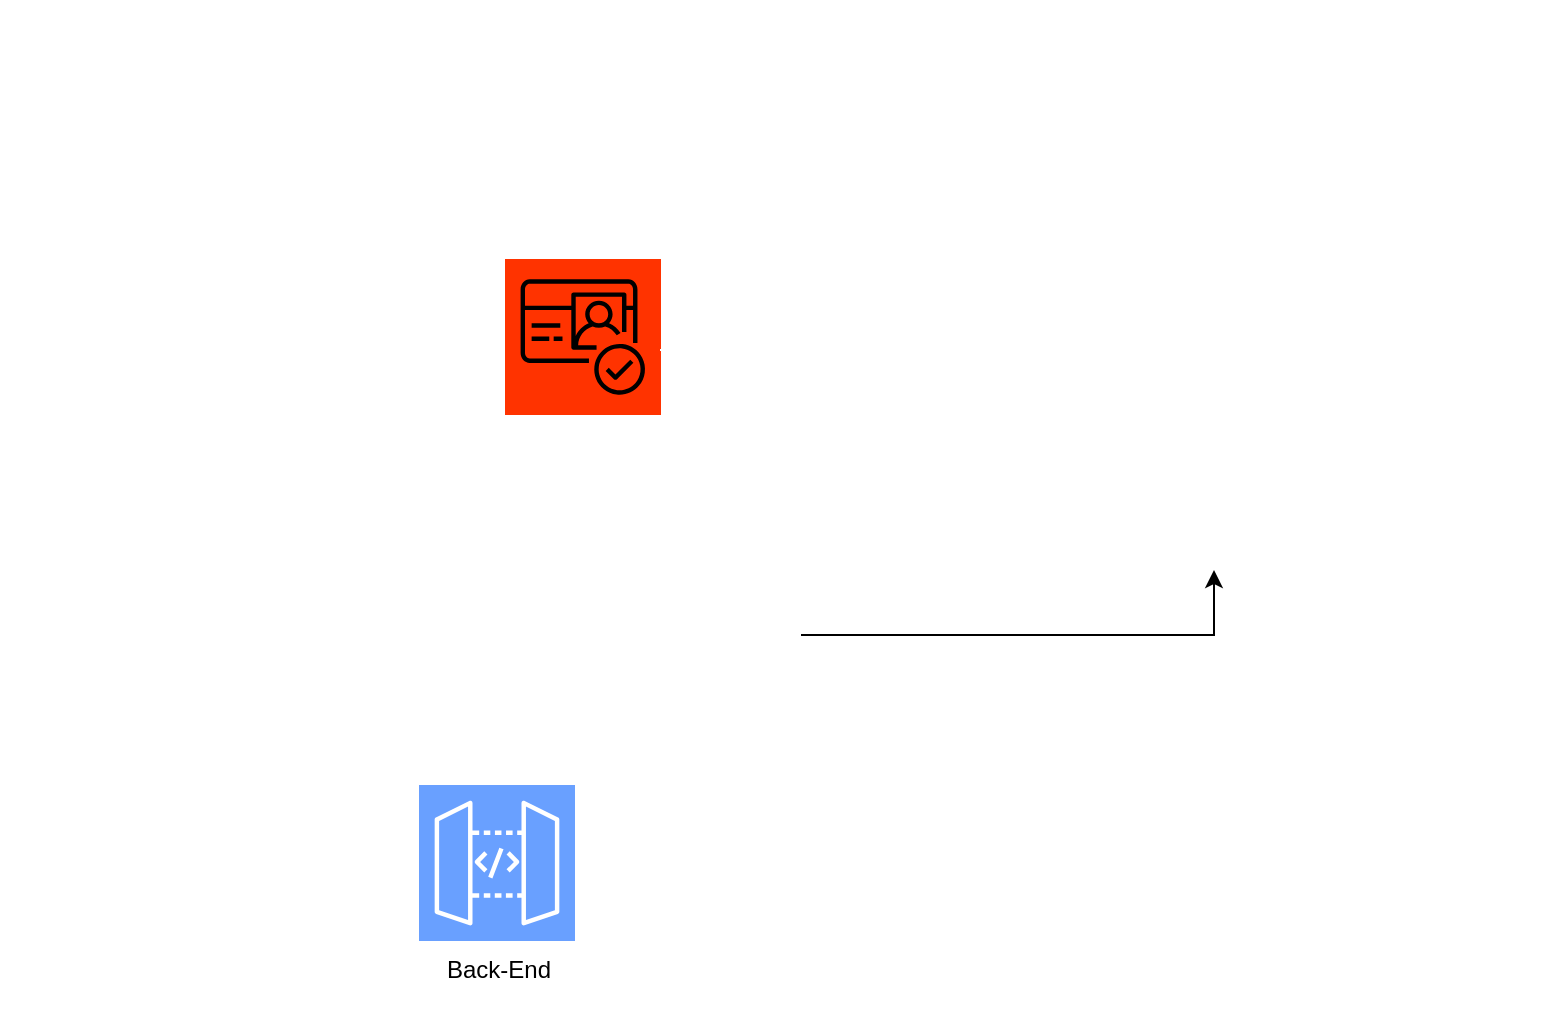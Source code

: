 <mxfile version="24.7.16">
  <diagram id="Ht1M8jgEwFfnCIfOTk4-" name="Page-1">
    <mxGraphModel dx="500" dy="1092" grid="1" gridSize="10" guides="1" tooltips="1" connect="1" arrows="1" fold="1" page="1" pageScale="1" pageWidth="1169" pageHeight="827" math="0" shadow="0">
      <root>
        <mxCell id="0" />
        <mxCell id="1" parent="0" />
        <mxCell id="UEzPUAAOIrF-is8g5C7q-127" style="edgeStyle=orthogonalEdgeStyle;rounded=0;orthogonalLoop=1;jettySize=auto;html=1;startArrow=open;startFill=0;endArrow=open;endFill=0;strokeWidth=2;labelBackgroundColor=none;fontColor=default;strokeColor=#FFFFFF;" parent="1" source="UEzPUAAOIrF-is8g5C7q-110" target="UEzPUAAOIrF-is8g5C7q-114" edge="1">
          <mxGeometry relative="1" as="geometry">
            <Array as="points">
              <mxPoint x="311.5" y="281.5" />
              <mxPoint x="311.5" y="361.5" />
            </Array>
          </mxGeometry>
        </mxCell>
        <mxCell id="UEzPUAAOIrF-is8g5C7q-139" style="edgeStyle=orthogonalEdgeStyle;rounded=0;orthogonalLoop=1;jettySize=auto;html=1;startArrow=open;startFill=0;endArrow=open;endFill=0;strokeWidth=2;labelBackgroundColor=none;fontColor=default;strokeColor=#FFFFFF;" parent="1" source="UEzPUAAOIrF-is8g5C7q-110" target="UEzPUAAOIrF-is8g5C7q-111" edge="1">
          <mxGeometry relative="1" as="geometry">
            <mxPoint x="270.285" y="261.676" as="sourcePoint" />
            <mxPoint x="422.5" y="124.029" as="targetPoint" />
            <Array as="points">
              <mxPoint x="311.5" y="261.5" />
              <mxPoint x="311.5" y="121.5" />
            </Array>
          </mxGeometry>
        </mxCell>
        <mxCell id="UEzPUAAOIrF-is8g5C7q-110" value="&lt;font color=&quot;#ffffff&quot;&gt;Application&lt;/font&gt;" style="outlineConnect=0;dashed=0;verticalLabelPosition=bottom;verticalAlign=top;align=center;html=1;fontSize=12;fontStyle=0;aspect=fixed;shape=mxgraph.aws4.illustration_notification;pointerEvents=1;labelBackgroundColor=none;fillColor=#FFFFFF;" parent="1" vertex="1">
          <mxGeometry x="160.5" y="221.5" width="100" height="81" as="geometry" />
        </mxCell>
        <mxCell id="UEzPUAAOIrF-is8g5C7q-111" value="" style="outlineConnect=0;gradientDirection=north;dashed=0;verticalLabelPosition=bottom;verticalAlign=top;align=center;html=1;fontSize=12;fontStyle=0;aspect=fixed;shape=mxgraph.aws4.resourceIcon;resIcon=mxgraph.aws4.cognito;labelBackgroundColor=none;strokeColor=#000000;fillColor=#FF3300;" parent="1" vertex="1">
          <mxGeometry x="412.5" y="74.5" width="78" height="78" as="geometry" />
        </mxCell>
        <mxCell id="UEzPUAAOIrF-is8g5C7q-114" value="&lt;font color=&quot;#000000&quot;&gt;Back-End&lt;/font&gt;" style="outlineConnect=0;gradientDirection=north;dashed=0;verticalLabelPosition=bottom;verticalAlign=top;align=center;html=1;fontSize=12;fontStyle=0;aspect=fixed;shape=mxgraph.aws4.resourceIcon;resIcon=mxgraph.aws4.api_gateway;labelBackgroundColor=none;strokeColor=#FFFFFF;fillColor=#69A0FF;" parent="1" vertex="1">
          <mxGeometry x="369.5" y="337.5" width="78" height="78" as="geometry" />
        </mxCell>
        <mxCell id="kZcHzk28fJYrbu4TfanV-2" value="" style="endArrow=classic;html=1;rounded=0;fontSize=12;startSize=8;endSize=8;curved=1;labelBackgroundColor=none;fontColor=default;strokeColor=#FFFFFF;" parent="1" edge="1">
          <mxGeometry width="50" height="50" relative="1" as="geometry">
            <mxPoint x="490" y="120" as="sourcePoint" />
            <mxPoint x="560" y="120" as="targetPoint" />
          </mxGeometry>
        </mxCell>
        <mxCell id="kZcHzk28fJYrbu4TfanV-3" value="" style="endArrow=classic;html=1;rounded=0;fontSize=12;startSize=8;endSize=8;curved=1;labelBackgroundColor=none;fontColor=default;strokeColor=#FFFFFF;" parent="1" edge="1">
          <mxGeometry width="50" height="50" relative="1" as="geometry">
            <mxPoint x="447.5" y="360" as="sourcePoint" />
            <mxPoint x="517.5" y="360" as="targetPoint" />
          </mxGeometry>
        </mxCell>
        <mxCell id="kZcHzk28fJYrbu4TfanV-4" value="" style="endArrow=classic;html=1;rounded=0;fontSize=12;startSize=8;endSize=8;curved=1;labelBackgroundColor=none;fontColor=default;strokeColor=#FFFFFF;" parent="1" edge="1">
          <mxGeometry width="50" height="50" relative="1" as="geometry">
            <mxPoint x="520" y="440" as="sourcePoint" />
            <mxPoint x="520" y="280" as="targetPoint" />
          </mxGeometry>
        </mxCell>
        <mxCell id="kZcHzk28fJYrbu4TfanV-5" value="" style="endArrow=classic;html=1;rounded=0;fontSize=12;startSize=8;endSize=8;curved=1;labelBackgroundColor=none;fontColor=default;strokeColor=#FFFFFF;" parent="1" edge="1">
          <mxGeometry width="50" height="50" relative="1" as="geometry">
            <mxPoint x="520" y="360" as="sourcePoint" />
            <mxPoint x="600" y="360" as="targetPoint" />
          </mxGeometry>
        </mxCell>
        <mxCell id="kZcHzk28fJYrbu4TfanV-6" value="" style="endArrow=classic;html=1;rounded=0;fontSize=12;startSize=8;endSize=8;curved=1;labelBackgroundColor=none;fontColor=default;strokeColor=#FFFFFF;" parent="1" edge="1">
          <mxGeometry width="50" height="50" relative="1" as="geometry">
            <mxPoint x="520" y="440" as="sourcePoint" />
            <mxPoint x="600" y="440" as="targetPoint" />
          </mxGeometry>
        </mxCell>
        <mxCell id="kZcHzk28fJYrbu4TfanV-7" value="" style="endArrow=none;html=1;rounded=0;fontSize=12;startSize=8;endSize=8;curved=1;labelBackgroundColor=none;fontColor=default;strokeColor=#FFFFFF;" parent="1" edge="1">
          <mxGeometry width="50" height="50" relative="1" as="geometry">
            <mxPoint x="560" y="200" as="sourcePoint" />
            <mxPoint x="560" y="40" as="targetPoint" />
          </mxGeometry>
        </mxCell>
        <mxCell id="kZcHzk28fJYrbu4TfanV-9" value="" style="endArrow=classic;html=1;rounded=0;fontSize=12;startSize=8;endSize=8;curved=1;labelBackgroundColor=none;fontColor=default;strokeColor=#FFFFFF;" parent="1" edge="1">
          <mxGeometry width="50" height="50" relative="1" as="geometry">
            <mxPoint x="560" y="40" as="sourcePoint" />
            <mxPoint x="640" y="40" as="targetPoint" />
          </mxGeometry>
        </mxCell>
        <mxCell id="kZcHzk28fJYrbu4TfanV-10" value="" style="endArrow=classic;html=1;rounded=0;fontSize=12;startSize=8;endSize=8;curved=1;entryX=0.664;entryY=0.947;entryDx=0;entryDy=0;entryPerimeter=0;labelBackgroundColor=none;fontColor=default;strokeColor=#FFFFFF;" parent="1" edge="1">
          <mxGeometry width="50" height="50" relative="1" as="geometry">
            <mxPoint x="560" y="120" as="sourcePoint" />
            <mxPoint x="641.4" y="120.41" as="targetPoint" />
          </mxGeometry>
        </mxCell>
        <mxCell id="kZcHzk28fJYrbu4TfanV-11" value="&lt;b style=&quot;font-size: 11px;&quot;&gt;&lt;font color=&quot;#ffffff&quot;&gt;User Session/Interaction Data&lt;/font&gt;&lt;/b&gt;" style="text;html=1;align=center;verticalAlign=middle;resizable=0;points=[];autosize=1;fontSize=11;labelBackgroundColor=none;strokeColor=#FFFFFF;" parent="1" vertex="1">
          <mxGeometry x="604.03" y="426" width="180" height="30" as="geometry" />
        </mxCell>
        <mxCell id="kZcHzk28fJYrbu4TfanV-12" value="&lt;b style=&quot;font-size: 11px;&quot;&gt;&lt;font color=&quot;#ffffff&quot;&gt;Cloud Storage (for media, AR models)&lt;/font&gt;&lt;/b&gt;" style="text;html=1;align=center;verticalAlign=middle;resizable=0;points=[];autosize=1;fontSize=11;labelBackgroundColor=none;strokeColor=#FFFFFF;" parent="1" vertex="1">
          <mxGeometry x="610" y="345" width="220" height="30" as="geometry" />
        </mxCell>
        <mxCell id="kZcHzk28fJYrbu4TfanV-14" value="" style="sketch=0;outlineConnect=0;dashed=0;verticalLabelPosition=bottom;verticalAlign=top;align=center;html=1;fontSize=12;fontStyle=0;aspect=fixed;pointerEvents=1;shape=mxgraph.aws4.camera2;labelBackgroundColor=none;strokeColor=#FFFFFF;" parent="1" vertex="1">
          <mxGeometry x="650" y="20" width="44.03" height="35" as="geometry" />
        </mxCell>
        <mxCell id="kZcHzk28fJYrbu4TfanV-15" value="" style="html=1;verticalLabelPosition=bottom;align=center;labelBackgroundColor=none;verticalAlign=top;strokeWidth=2;shadow=0;dashed=0;shape=mxgraph.ios7.icons.note;pointerEvents=1;strokeColor=#FFFFFF;" parent="1" vertex="1">
          <mxGeometry x="652.02" y="94" width="40" height="39" as="geometry" />
        </mxCell>
        <mxCell id="kZcHzk28fJYrbu4TfanV-18" value="&lt;b style=&quot;font-size: 11px;&quot;&gt;&lt;font color=&quot;#ffffff&quot;&gt;AR &lt;span class=&quot;hljs-selector-tag&quot; style=&quot;font-size: 11px;&quot;&gt;Object&lt;/span&gt; Placement UI&lt;/font&gt;&lt;/b&gt;" style="text;html=1;align=center;verticalAlign=middle;resizable=1;points=[];autosize=1;fontSize=11;movable=1;rotatable=1;deletable=1;editable=1;locked=0;connectable=1;labelBackgroundColor=none;strokeColor=#FFFFFF;" parent="1" vertex="1">
          <mxGeometry x="596.29" y="55" width="150" height="30" as="geometry" />
        </mxCell>
        <mxCell id="vuw2rk7U0OtB3GrDGK4F-51" value="" style="edgeStyle=orthogonalEdgeStyle;rounded=0;orthogonalLoop=1;jettySize=auto;html=1;" edge="1" parent="1" source="vuw2rk7U0OtB3GrDGK4F-1" target="vuw2rk7U0OtB3GrDGK4F-37">
          <mxGeometry relative="1" as="geometry" />
        </mxCell>
        <mxCell id="vuw2rk7U0OtB3GrDGK4F-1" value="&lt;b&gt;&lt;font color=&quot;#ffffff&quot;&gt;Music API&lt;/font&gt;&lt;/b&gt;" style="text;html=1;align=center;verticalAlign=middle;resizable=0;points=[];autosize=1;fontSize=11;labelBackgroundColor=none;strokeColor=#FFFFFF;" vertex="1" parent="1">
          <mxGeometry x="480" y="247.5" width="80" height="30" as="geometry" />
        </mxCell>
        <mxCell id="vuw2rk7U0OtB3GrDGK4F-4" value="&lt;b&gt;&lt;font color=&quot;#ffffff&quot;&gt;Music Player UI&lt;/font&gt;&lt;/b&gt;" style="text;html=1;align=center;verticalAlign=middle;resizable=1;points=[];autosize=1;fontSize=11;movable=1;rotatable=1;deletable=1;editable=1;locked=0;connectable=1;labelBackgroundColor=none;strokeColor=#FFFFFF;" vertex="1" parent="1">
          <mxGeometry x="621.58" y="133" width="100" height="30" as="geometry" />
        </mxCell>
        <mxCell id="vuw2rk7U0OtB3GrDGK4F-6" value="" style="endArrow=none;html=1;rounded=0;labelBackgroundColor=none;fontColor=default;strokeColor=#FFFFFF;" edge="1" parent="1">
          <mxGeometry width="50" height="50" relative="1" as="geometry">
            <mxPoint x="700" y="40" as="sourcePoint" />
            <mxPoint x="730" y="40" as="targetPoint" />
          </mxGeometry>
        </mxCell>
        <mxCell id="vuw2rk7U0OtB3GrDGK4F-8" value="" style="endArrow=classic;html=1;rounded=0;labelBackgroundColor=none;fontColor=default;strokeColor=#FFFFFF;" edge="1" parent="1">
          <mxGeometry width="50" height="50" relative="1" as="geometry">
            <mxPoint x="730" y="40" as="sourcePoint" />
            <mxPoint x="730" y="-20" as="targetPoint" />
          </mxGeometry>
        </mxCell>
        <mxCell id="vuw2rk7U0OtB3GrDGK4F-9" value="&lt;b&gt;&lt;font color=&quot;#ffffff&quot;&gt;AR Camera Input&lt;/font&gt;&lt;/b&gt;" style="text;html=1;align=center;verticalAlign=middle;resizable=1;points=[];autosize=1;fillColor=none;fontSize=11;movable=1;rotatable=1;deletable=1;editable=1;locked=0;connectable=1;labelBackgroundColor=none;" vertex="1" parent="1">
          <mxGeometry x="677" y="-55" width="110" height="30" as="geometry" />
        </mxCell>
        <mxCell id="vuw2rk7U0OtB3GrDGK4F-11" value="" style="endArrow=classic;html=1;rounded=0;labelBackgroundColor=none;fontColor=default;strokeColor=#FFFFFF;" edge="1" parent="1">
          <mxGeometry width="50" height="50" relative="1" as="geometry">
            <mxPoint x="730" y="40" as="sourcePoint" />
            <mxPoint x="770" y="40" as="targetPoint" />
          </mxGeometry>
        </mxCell>
        <mxCell id="vuw2rk7U0OtB3GrDGK4F-12" value="&lt;b&gt;&lt;font color=&quot;#ffffff&quot;&gt;AR Object Rendering&lt;/font&gt;&lt;/b&gt;" style="text;html=1;align=center;verticalAlign=middle;resizable=1;points=[];autosize=1;fillColor=none;fontSize=11;movable=1;rotatable=1;deletable=1;editable=1;locked=0;connectable=1;labelBackgroundColor=none;" vertex="1" parent="1">
          <mxGeometry x="772.02" y="25" width="130" height="30" as="geometry" />
        </mxCell>
        <mxCell id="vuw2rk7U0OtB3GrDGK4F-14" value="" style="endArrow=none;html=1;rounded=0;labelBackgroundColor=none;fontColor=default;strokeColor=#FFFFFF;" edge="1" parent="1">
          <mxGeometry width="50" height="50" relative="1" as="geometry">
            <mxPoint x="690" y="120" as="sourcePoint" />
            <mxPoint x="720" y="120" as="targetPoint" />
          </mxGeometry>
        </mxCell>
        <mxCell id="vuw2rk7U0OtB3GrDGK4F-15" value="" style="endArrow=none;html=1;rounded=0;labelBackgroundColor=none;fontColor=default;strokeColor=#FFFFFF;" edge="1" parent="1">
          <mxGeometry width="50" height="50" relative="1" as="geometry">
            <mxPoint x="720" y="133" as="sourcePoint" />
            <mxPoint x="720" y="110" as="targetPoint" />
            <Array as="points">
              <mxPoint x="720" y="117" />
            </Array>
          </mxGeometry>
        </mxCell>
        <mxCell id="vuw2rk7U0OtB3GrDGK4F-17" value="" style="shape=partialRectangle;whiteSpace=wrap;html=1;bottom=0;right=0;labelBackgroundColor=none;strokeColor=#FFFFFF;" vertex="1" parent="1">
          <mxGeometry x="720" y="103.5" width="41.98" height="16.5" as="geometry" />
        </mxCell>
        <mxCell id="vuw2rk7U0OtB3GrDGK4F-18" value="" style="endArrow=classic;html=1;rounded=0;exitX=1;exitY=0;exitDx=0;exitDy=0;labelBackgroundColor=none;fontColor=default;strokeColor=#FFFFFF;" edge="1" parent="1" source="vuw2rk7U0OtB3GrDGK4F-17">
          <mxGeometry width="50" height="50" relative="1" as="geometry">
            <mxPoint x="770" y="110" as="sourcePoint" />
            <mxPoint x="800" y="103" as="targetPoint" />
          </mxGeometry>
        </mxCell>
        <mxCell id="vuw2rk7U0OtB3GrDGK4F-23" value="" style="endArrow=none;html=1;rounded=0;labelBackgroundColor=none;fontColor=default;strokeColor=#FFFFFF;" edge="1" parent="1">
          <mxGeometry width="50" height="50" relative="1" as="geometry">
            <mxPoint x="720" y="133" as="sourcePoint" />
            <mxPoint x="790" y="133" as="targetPoint" />
          </mxGeometry>
        </mxCell>
        <mxCell id="vuw2rk7U0OtB3GrDGK4F-24" value="" style="endArrow=classic;html=1;rounded=0;labelBackgroundColor=none;fontColor=default;strokeColor=#FFFFFF;" edge="1" parent="1">
          <mxGeometry width="50" height="50" relative="1" as="geometry">
            <mxPoint x="790" y="133" as="sourcePoint" />
            <mxPoint x="800" y="133" as="targetPoint" />
          </mxGeometry>
        </mxCell>
        <mxCell id="vuw2rk7U0OtB3GrDGK4F-29" value="" style="shape=partialRectangle;whiteSpace=wrap;html=1;bottom=0;right=0;labelBackgroundColor=none;strokeColor=#FFFFFF;" vertex="1" parent="1">
          <mxGeometry x="585" y="180.66" width="41.98" height="29.34" as="geometry" />
        </mxCell>
        <mxCell id="vuw2rk7U0OtB3GrDGK4F-30" value="" style="endArrow=classic;html=1;rounded=0;exitX=1;exitY=0;exitDx=0;exitDy=0;labelBackgroundColor=none;fontColor=default;strokeColor=#FFFFFF;" edge="1" source="vuw2rk7U0OtB3GrDGK4F-29" parent="1">
          <mxGeometry width="50" height="50" relative="1" as="geometry">
            <mxPoint x="635" y="187.16" as="sourcePoint" />
            <mxPoint x="655" y="180" as="targetPoint" />
          </mxGeometry>
        </mxCell>
        <mxCell id="vuw2rk7U0OtB3GrDGK4F-31" value="" style="endArrow=none;html=1;rounded=0;labelBackgroundColor=none;fontColor=default;strokeColor=#FFFFFF;" edge="1" parent="1">
          <mxGeometry width="50" height="50" relative="1" as="geometry">
            <mxPoint x="585" y="210.16" as="sourcePoint" />
            <mxPoint x="645" y="210" as="targetPoint" />
          </mxGeometry>
        </mxCell>
        <mxCell id="vuw2rk7U0OtB3GrDGK4F-32" value="" style="endArrow=classic;html=1;rounded=0;labelBackgroundColor=none;fontColor=default;strokeColor=#FFFFFF;" edge="1" parent="1">
          <mxGeometry width="50" height="50" relative="1" as="geometry">
            <mxPoint x="642.02" y="210" as="sourcePoint" />
            <mxPoint x="652.02" y="210" as="targetPoint" />
          </mxGeometry>
        </mxCell>
        <mxCell id="vuw2rk7U0OtB3GrDGK4F-34" value="&lt;b&gt;&lt;font color=&quot;#ffffff&quot;&gt;Play/Pause Control&lt;/font&gt;&lt;/b&gt;" style="text;html=1;align=center;verticalAlign=middle;resizable=1;points=[];autosize=1;fillColor=none;fontSize=11;movable=1;rotatable=1;deletable=1;editable=1;locked=0;connectable=1;labelBackgroundColor=none;" vertex="1" parent="1">
          <mxGeometry x="800" y="85" width="120" height="30" as="geometry" />
        </mxCell>
        <mxCell id="vuw2rk7U0OtB3GrDGK4F-35" value="&lt;b&gt;&lt;font color=&quot;#ffffff&quot;&gt;Playlist/Track Session&lt;/font&gt;&lt;/b&gt;" style="text;html=1;align=center;verticalAlign=middle;resizable=1;points=[];autosize=1;fillColor=none;fontSize=11;movable=1;rotatable=1;deletable=1;editable=1;locked=0;connectable=1;labelBackgroundColor=none;" vertex="1" parent="1">
          <mxGeometry x="800" y="115" width="140" height="30" as="geometry" />
        </mxCell>
        <mxCell id="vuw2rk7U0OtB3GrDGK4F-36" value="&lt;b&gt;&lt;font color=&quot;#ffffff&quot;&gt;Real-time Data Sync&lt;/font&gt;&lt;/b&gt;" style="text;html=1;align=center;verticalAlign=middle;resizable=1;points=[];autosize=1;fontSize=11;movable=1;rotatable=1;deletable=1;editable=1;locked=0;connectable=1;labelBackgroundColor=none;strokeColor=#FFFFFF;" vertex="1" parent="1">
          <mxGeometry x="659" y="162" width="130" height="30" as="geometry" />
        </mxCell>
        <mxCell id="vuw2rk7U0OtB3GrDGK4F-37" value="&lt;b&gt;&lt;font color=&quot;#ffffff&quot;&gt;Device Sensors (Camera, Gyroscope)&lt;/font&gt;&lt;/b&gt;" style="text;html=1;align=center;verticalAlign=middle;resizable=1;points=[];autosize=1;fillColor=none;fontSize=11;movable=1;rotatable=1;deletable=1;editable=1;locked=0;connectable=1;labelBackgroundColor=none;" vertex="1" parent="1">
          <mxGeometry x="657" y="200" width="220" height="30" as="geometry" />
        </mxCell>
        <mxCell id="vuw2rk7U0OtB3GrDGK4F-50" value="" style="endArrow=none;html=1;rounded=0;entryX=0;entryY=0.655;entryDx=0;entryDy=0;entryPerimeter=0;strokeColor=#FFFFFF;" edge="1" parent="1" target="vuw2rk7U0OtB3GrDGK4F-29">
          <mxGeometry width="50" height="50" relative="1" as="geometry">
            <mxPoint x="560" y="200" as="sourcePoint" />
            <mxPoint x="580" y="200" as="targetPoint" />
          </mxGeometry>
        </mxCell>
      </root>
    </mxGraphModel>
  </diagram>
</mxfile>
